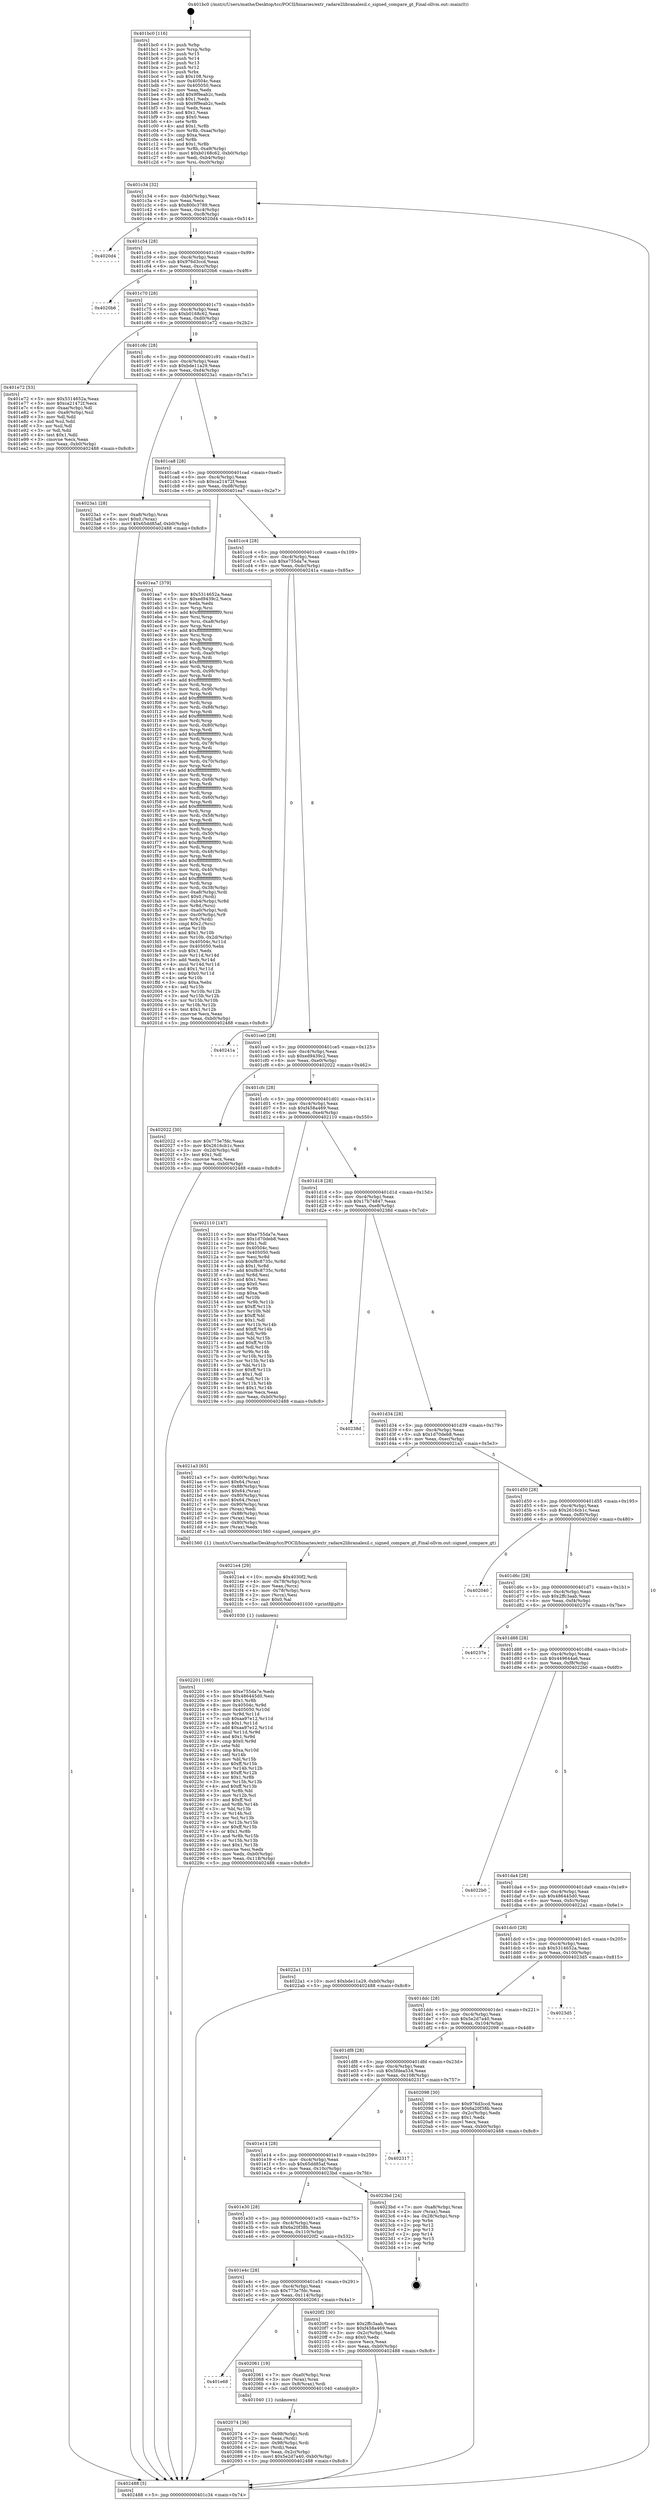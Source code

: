 digraph "0x401bc0" {
  label = "0x401bc0 (/mnt/c/Users/mathe/Desktop/tcc/POCII/binaries/extr_radare2libranalesil.c_signed_compare_gt_Final-ollvm.out::main(0))"
  labelloc = "t"
  node[shape=record]

  Entry [label="",width=0.3,height=0.3,shape=circle,fillcolor=black,style=filled]
  "0x401c34" [label="{
     0x401c34 [32]\l
     | [instrs]\l
     &nbsp;&nbsp;0x401c34 \<+6\>: mov -0xb0(%rbp),%eax\l
     &nbsp;&nbsp;0x401c3a \<+2\>: mov %eax,%ecx\l
     &nbsp;&nbsp;0x401c3c \<+6\>: sub $0x800c3789,%ecx\l
     &nbsp;&nbsp;0x401c42 \<+6\>: mov %eax,-0xc4(%rbp)\l
     &nbsp;&nbsp;0x401c48 \<+6\>: mov %ecx,-0xc8(%rbp)\l
     &nbsp;&nbsp;0x401c4e \<+6\>: je 00000000004020d4 \<main+0x514\>\l
  }"]
  "0x4020d4" [label="{
     0x4020d4\l
  }", style=dashed]
  "0x401c54" [label="{
     0x401c54 [28]\l
     | [instrs]\l
     &nbsp;&nbsp;0x401c54 \<+5\>: jmp 0000000000401c59 \<main+0x99\>\l
     &nbsp;&nbsp;0x401c59 \<+6\>: mov -0xc4(%rbp),%eax\l
     &nbsp;&nbsp;0x401c5f \<+5\>: sub $0x976d3ccd,%eax\l
     &nbsp;&nbsp;0x401c64 \<+6\>: mov %eax,-0xcc(%rbp)\l
     &nbsp;&nbsp;0x401c6a \<+6\>: je 00000000004020b6 \<main+0x4f6\>\l
  }"]
  Exit [label="",width=0.3,height=0.3,shape=circle,fillcolor=black,style=filled,peripheries=2]
  "0x4020b6" [label="{
     0x4020b6\l
  }", style=dashed]
  "0x401c70" [label="{
     0x401c70 [28]\l
     | [instrs]\l
     &nbsp;&nbsp;0x401c70 \<+5\>: jmp 0000000000401c75 \<main+0xb5\>\l
     &nbsp;&nbsp;0x401c75 \<+6\>: mov -0xc4(%rbp),%eax\l
     &nbsp;&nbsp;0x401c7b \<+5\>: sub $0xb0168c62,%eax\l
     &nbsp;&nbsp;0x401c80 \<+6\>: mov %eax,-0xd0(%rbp)\l
     &nbsp;&nbsp;0x401c86 \<+6\>: je 0000000000401e72 \<main+0x2b2\>\l
  }"]
  "0x402201" [label="{
     0x402201 [160]\l
     | [instrs]\l
     &nbsp;&nbsp;0x402201 \<+5\>: mov $0xe755da7e,%edx\l
     &nbsp;&nbsp;0x402206 \<+5\>: mov $0x486445d0,%esi\l
     &nbsp;&nbsp;0x40220b \<+3\>: mov $0x1,%r8b\l
     &nbsp;&nbsp;0x40220e \<+8\>: mov 0x40504c,%r9d\l
     &nbsp;&nbsp;0x402216 \<+8\>: mov 0x405050,%r10d\l
     &nbsp;&nbsp;0x40221e \<+3\>: mov %r9d,%r11d\l
     &nbsp;&nbsp;0x402221 \<+7\>: sub $0xaa97e12,%r11d\l
     &nbsp;&nbsp;0x402228 \<+4\>: sub $0x1,%r11d\l
     &nbsp;&nbsp;0x40222c \<+7\>: add $0xaa97e12,%r11d\l
     &nbsp;&nbsp;0x402233 \<+4\>: imul %r11d,%r9d\l
     &nbsp;&nbsp;0x402237 \<+4\>: and $0x1,%r9d\l
     &nbsp;&nbsp;0x40223b \<+4\>: cmp $0x0,%r9d\l
     &nbsp;&nbsp;0x40223f \<+3\>: sete %bl\l
     &nbsp;&nbsp;0x402242 \<+4\>: cmp $0xa,%r10d\l
     &nbsp;&nbsp;0x402246 \<+4\>: setl %r14b\l
     &nbsp;&nbsp;0x40224a \<+3\>: mov %bl,%r15b\l
     &nbsp;&nbsp;0x40224d \<+4\>: xor $0xff,%r15b\l
     &nbsp;&nbsp;0x402251 \<+3\>: mov %r14b,%r12b\l
     &nbsp;&nbsp;0x402254 \<+4\>: xor $0xff,%r12b\l
     &nbsp;&nbsp;0x402258 \<+4\>: xor $0x1,%r8b\l
     &nbsp;&nbsp;0x40225c \<+3\>: mov %r15b,%r13b\l
     &nbsp;&nbsp;0x40225f \<+4\>: and $0xff,%r13b\l
     &nbsp;&nbsp;0x402263 \<+3\>: and %r8b,%bl\l
     &nbsp;&nbsp;0x402266 \<+3\>: mov %r12b,%cl\l
     &nbsp;&nbsp;0x402269 \<+3\>: and $0xff,%cl\l
     &nbsp;&nbsp;0x40226c \<+3\>: and %r8b,%r14b\l
     &nbsp;&nbsp;0x40226f \<+3\>: or %bl,%r13b\l
     &nbsp;&nbsp;0x402272 \<+3\>: or %r14b,%cl\l
     &nbsp;&nbsp;0x402275 \<+3\>: xor %cl,%r13b\l
     &nbsp;&nbsp;0x402278 \<+3\>: or %r12b,%r15b\l
     &nbsp;&nbsp;0x40227b \<+4\>: xor $0xff,%r15b\l
     &nbsp;&nbsp;0x40227f \<+4\>: or $0x1,%r8b\l
     &nbsp;&nbsp;0x402283 \<+3\>: and %r8b,%r15b\l
     &nbsp;&nbsp;0x402286 \<+3\>: or %r15b,%r13b\l
     &nbsp;&nbsp;0x402289 \<+4\>: test $0x1,%r13b\l
     &nbsp;&nbsp;0x40228d \<+3\>: cmovne %esi,%edx\l
     &nbsp;&nbsp;0x402290 \<+6\>: mov %edx,-0xb0(%rbp)\l
     &nbsp;&nbsp;0x402296 \<+6\>: mov %eax,-0x118(%rbp)\l
     &nbsp;&nbsp;0x40229c \<+5\>: jmp 0000000000402488 \<main+0x8c8\>\l
  }"]
  "0x401e72" [label="{
     0x401e72 [53]\l
     | [instrs]\l
     &nbsp;&nbsp;0x401e72 \<+5\>: mov $0x5314652a,%eax\l
     &nbsp;&nbsp;0x401e77 \<+5\>: mov $0xca21472f,%ecx\l
     &nbsp;&nbsp;0x401e7c \<+6\>: mov -0xaa(%rbp),%dl\l
     &nbsp;&nbsp;0x401e82 \<+7\>: mov -0xa9(%rbp),%sil\l
     &nbsp;&nbsp;0x401e89 \<+3\>: mov %dl,%dil\l
     &nbsp;&nbsp;0x401e8c \<+3\>: and %sil,%dil\l
     &nbsp;&nbsp;0x401e8f \<+3\>: xor %sil,%dl\l
     &nbsp;&nbsp;0x401e92 \<+3\>: or %dl,%dil\l
     &nbsp;&nbsp;0x401e95 \<+4\>: test $0x1,%dil\l
     &nbsp;&nbsp;0x401e99 \<+3\>: cmovne %ecx,%eax\l
     &nbsp;&nbsp;0x401e9c \<+6\>: mov %eax,-0xb0(%rbp)\l
     &nbsp;&nbsp;0x401ea2 \<+5\>: jmp 0000000000402488 \<main+0x8c8\>\l
  }"]
  "0x401c8c" [label="{
     0x401c8c [28]\l
     | [instrs]\l
     &nbsp;&nbsp;0x401c8c \<+5\>: jmp 0000000000401c91 \<main+0xd1\>\l
     &nbsp;&nbsp;0x401c91 \<+6\>: mov -0xc4(%rbp),%eax\l
     &nbsp;&nbsp;0x401c97 \<+5\>: sub $0xbde11a29,%eax\l
     &nbsp;&nbsp;0x401c9c \<+6\>: mov %eax,-0xd4(%rbp)\l
     &nbsp;&nbsp;0x401ca2 \<+6\>: je 00000000004023a1 \<main+0x7e1\>\l
  }"]
  "0x402488" [label="{
     0x402488 [5]\l
     | [instrs]\l
     &nbsp;&nbsp;0x402488 \<+5\>: jmp 0000000000401c34 \<main+0x74\>\l
  }"]
  "0x401bc0" [label="{
     0x401bc0 [116]\l
     | [instrs]\l
     &nbsp;&nbsp;0x401bc0 \<+1\>: push %rbp\l
     &nbsp;&nbsp;0x401bc1 \<+3\>: mov %rsp,%rbp\l
     &nbsp;&nbsp;0x401bc4 \<+2\>: push %r15\l
     &nbsp;&nbsp;0x401bc6 \<+2\>: push %r14\l
     &nbsp;&nbsp;0x401bc8 \<+2\>: push %r13\l
     &nbsp;&nbsp;0x401bca \<+2\>: push %r12\l
     &nbsp;&nbsp;0x401bcc \<+1\>: push %rbx\l
     &nbsp;&nbsp;0x401bcd \<+7\>: sub $0x108,%rsp\l
     &nbsp;&nbsp;0x401bd4 \<+7\>: mov 0x40504c,%eax\l
     &nbsp;&nbsp;0x401bdb \<+7\>: mov 0x405050,%ecx\l
     &nbsp;&nbsp;0x401be2 \<+2\>: mov %eax,%edx\l
     &nbsp;&nbsp;0x401be4 \<+6\>: add $0x9f9eab2c,%edx\l
     &nbsp;&nbsp;0x401bea \<+3\>: sub $0x1,%edx\l
     &nbsp;&nbsp;0x401bed \<+6\>: sub $0x9f9eab2c,%edx\l
     &nbsp;&nbsp;0x401bf3 \<+3\>: imul %edx,%eax\l
     &nbsp;&nbsp;0x401bf6 \<+3\>: and $0x1,%eax\l
     &nbsp;&nbsp;0x401bf9 \<+3\>: cmp $0x0,%eax\l
     &nbsp;&nbsp;0x401bfc \<+4\>: sete %r8b\l
     &nbsp;&nbsp;0x401c00 \<+4\>: and $0x1,%r8b\l
     &nbsp;&nbsp;0x401c04 \<+7\>: mov %r8b,-0xaa(%rbp)\l
     &nbsp;&nbsp;0x401c0b \<+3\>: cmp $0xa,%ecx\l
     &nbsp;&nbsp;0x401c0e \<+4\>: setl %r8b\l
     &nbsp;&nbsp;0x401c12 \<+4\>: and $0x1,%r8b\l
     &nbsp;&nbsp;0x401c16 \<+7\>: mov %r8b,-0xa9(%rbp)\l
     &nbsp;&nbsp;0x401c1d \<+10\>: movl $0xb0168c62,-0xb0(%rbp)\l
     &nbsp;&nbsp;0x401c27 \<+6\>: mov %edi,-0xb4(%rbp)\l
     &nbsp;&nbsp;0x401c2d \<+7\>: mov %rsi,-0xc0(%rbp)\l
  }"]
  "0x4021e4" [label="{
     0x4021e4 [29]\l
     | [instrs]\l
     &nbsp;&nbsp;0x4021e4 \<+10\>: movabs $0x4030f2,%rdi\l
     &nbsp;&nbsp;0x4021ee \<+4\>: mov -0x78(%rbp),%rcx\l
     &nbsp;&nbsp;0x4021f2 \<+2\>: mov %eax,(%rcx)\l
     &nbsp;&nbsp;0x4021f4 \<+4\>: mov -0x78(%rbp),%rcx\l
     &nbsp;&nbsp;0x4021f8 \<+2\>: mov (%rcx),%esi\l
     &nbsp;&nbsp;0x4021fa \<+2\>: mov $0x0,%al\l
     &nbsp;&nbsp;0x4021fc \<+5\>: call 0000000000401030 \<printf@plt\>\l
     | [calls]\l
     &nbsp;&nbsp;0x401030 \{1\} (unknown)\l
  }"]
  "0x4023a1" [label="{
     0x4023a1 [28]\l
     | [instrs]\l
     &nbsp;&nbsp;0x4023a1 \<+7\>: mov -0xa8(%rbp),%rax\l
     &nbsp;&nbsp;0x4023a8 \<+6\>: movl $0x0,(%rax)\l
     &nbsp;&nbsp;0x4023ae \<+10\>: movl $0x65dd85af,-0xb0(%rbp)\l
     &nbsp;&nbsp;0x4023b8 \<+5\>: jmp 0000000000402488 \<main+0x8c8\>\l
  }"]
  "0x401ca8" [label="{
     0x401ca8 [28]\l
     | [instrs]\l
     &nbsp;&nbsp;0x401ca8 \<+5\>: jmp 0000000000401cad \<main+0xed\>\l
     &nbsp;&nbsp;0x401cad \<+6\>: mov -0xc4(%rbp),%eax\l
     &nbsp;&nbsp;0x401cb3 \<+5\>: sub $0xca21472f,%eax\l
     &nbsp;&nbsp;0x401cb8 \<+6\>: mov %eax,-0xd8(%rbp)\l
     &nbsp;&nbsp;0x401cbe \<+6\>: je 0000000000401ea7 \<main+0x2e7\>\l
  }"]
  "0x402074" [label="{
     0x402074 [36]\l
     | [instrs]\l
     &nbsp;&nbsp;0x402074 \<+7\>: mov -0x98(%rbp),%rdi\l
     &nbsp;&nbsp;0x40207b \<+2\>: mov %eax,(%rdi)\l
     &nbsp;&nbsp;0x40207d \<+7\>: mov -0x98(%rbp),%rdi\l
     &nbsp;&nbsp;0x402084 \<+2\>: mov (%rdi),%eax\l
     &nbsp;&nbsp;0x402086 \<+3\>: mov %eax,-0x2c(%rbp)\l
     &nbsp;&nbsp;0x402089 \<+10\>: movl $0x5e2d7a40,-0xb0(%rbp)\l
     &nbsp;&nbsp;0x402093 \<+5\>: jmp 0000000000402488 \<main+0x8c8\>\l
  }"]
  "0x401ea7" [label="{
     0x401ea7 [379]\l
     | [instrs]\l
     &nbsp;&nbsp;0x401ea7 \<+5\>: mov $0x5314652a,%eax\l
     &nbsp;&nbsp;0x401eac \<+5\>: mov $0xed9439c2,%ecx\l
     &nbsp;&nbsp;0x401eb1 \<+2\>: xor %edx,%edx\l
     &nbsp;&nbsp;0x401eb3 \<+3\>: mov %rsp,%rsi\l
     &nbsp;&nbsp;0x401eb6 \<+4\>: add $0xfffffffffffffff0,%rsi\l
     &nbsp;&nbsp;0x401eba \<+3\>: mov %rsi,%rsp\l
     &nbsp;&nbsp;0x401ebd \<+7\>: mov %rsi,-0xa8(%rbp)\l
     &nbsp;&nbsp;0x401ec4 \<+3\>: mov %rsp,%rsi\l
     &nbsp;&nbsp;0x401ec7 \<+4\>: add $0xfffffffffffffff0,%rsi\l
     &nbsp;&nbsp;0x401ecb \<+3\>: mov %rsi,%rsp\l
     &nbsp;&nbsp;0x401ece \<+3\>: mov %rsp,%rdi\l
     &nbsp;&nbsp;0x401ed1 \<+4\>: add $0xfffffffffffffff0,%rdi\l
     &nbsp;&nbsp;0x401ed5 \<+3\>: mov %rdi,%rsp\l
     &nbsp;&nbsp;0x401ed8 \<+7\>: mov %rdi,-0xa0(%rbp)\l
     &nbsp;&nbsp;0x401edf \<+3\>: mov %rsp,%rdi\l
     &nbsp;&nbsp;0x401ee2 \<+4\>: add $0xfffffffffffffff0,%rdi\l
     &nbsp;&nbsp;0x401ee6 \<+3\>: mov %rdi,%rsp\l
     &nbsp;&nbsp;0x401ee9 \<+7\>: mov %rdi,-0x98(%rbp)\l
     &nbsp;&nbsp;0x401ef0 \<+3\>: mov %rsp,%rdi\l
     &nbsp;&nbsp;0x401ef3 \<+4\>: add $0xfffffffffffffff0,%rdi\l
     &nbsp;&nbsp;0x401ef7 \<+3\>: mov %rdi,%rsp\l
     &nbsp;&nbsp;0x401efa \<+7\>: mov %rdi,-0x90(%rbp)\l
     &nbsp;&nbsp;0x401f01 \<+3\>: mov %rsp,%rdi\l
     &nbsp;&nbsp;0x401f04 \<+4\>: add $0xfffffffffffffff0,%rdi\l
     &nbsp;&nbsp;0x401f08 \<+3\>: mov %rdi,%rsp\l
     &nbsp;&nbsp;0x401f0b \<+7\>: mov %rdi,-0x88(%rbp)\l
     &nbsp;&nbsp;0x401f12 \<+3\>: mov %rsp,%rdi\l
     &nbsp;&nbsp;0x401f15 \<+4\>: add $0xfffffffffffffff0,%rdi\l
     &nbsp;&nbsp;0x401f19 \<+3\>: mov %rdi,%rsp\l
     &nbsp;&nbsp;0x401f1c \<+4\>: mov %rdi,-0x80(%rbp)\l
     &nbsp;&nbsp;0x401f20 \<+3\>: mov %rsp,%rdi\l
     &nbsp;&nbsp;0x401f23 \<+4\>: add $0xfffffffffffffff0,%rdi\l
     &nbsp;&nbsp;0x401f27 \<+3\>: mov %rdi,%rsp\l
     &nbsp;&nbsp;0x401f2a \<+4\>: mov %rdi,-0x78(%rbp)\l
     &nbsp;&nbsp;0x401f2e \<+3\>: mov %rsp,%rdi\l
     &nbsp;&nbsp;0x401f31 \<+4\>: add $0xfffffffffffffff0,%rdi\l
     &nbsp;&nbsp;0x401f35 \<+3\>: mov %rdi,%rsp\l
     &nbsp;&nbsp;0x401f38 \<+4\>: mov %rdi,-0x70(%rbp)\l
     &nbsp;&nbsp;0x401f3c \<+3\>: mov %rsp,%rdi\l
     &nbsp;&nbsp;0x401f3f \<+4\>: add $0xfffffffffffffff0,%rdi\l
     &nbsp;&nbsp;0x401f43 \<+3\>: mov %rdi,%rsp\l
     &nbsp;&nbsp;0x401f46 \<+4\>: mov %rdi,-0x68(%rbp)\l
     &nbsp;&nbsp;0x401f4a \<+3\>: mov %rsp,%rdi\l
     &nbsp;&nbsp;0x401f4d \<+4\>: add $0xfffffffffffffff0,%rdi\l
     &nbsp;&nbsp;0x401f51 \<+3\>: mov %rdi,%rsp\l
     &nbsp;&nbsp;0x401f54 \<+4\>: mov %rdi,-0x60(%rbp)\l
     &nbsp;&nbsp;0x401f58 \<+3\>: mov %rsp,%rdi\l
     &nbsp;&nbsp;0x401f5b \<+4\>: add $0xfffffffffffffff0,%rdi\l
     &nbsp;&nbsp;0x401f5f \<+3\>: mov %rdi,%rsp\l
     &nbsp;&nbsp;0x401f62 \<+4\>: mov %rdi,-0x58(%rbp)\l
     &nbsp;&nbsp;0x401f66 \<+3\>: mov %rsp,%rdi\l
     &nbsp;&nbsp;0x401f69 \<+4\>: add $0xfffffffffffffff0,%rdi\l
     &nbsp;&nbsp;0x401f6d \<+3\>: mov %rdi,%rsp\l
     &nbsp;&nbsp;0x401f70 \<+4\>: mov %rdi,-0x50(%rbp)\l
     &nbsp;&nbsp;0x401f74 \<+3\>: mov %rsp,%rdi\l
     &nbsp;&nbsp;0x401f77 \<+4\>: add $0xfffffffffffffff0,%rdi\l
     &nbsp;&nbsp;0x401f7b \<+3\>: mov %rdi,%rsp\l
     &nbsp;&nbsp;0x401f7e \<+4\>: mov %rdi,-0x48(%rbp)\l
     &nbsp;&nbsp;0x401f82 \<+3\>: mov %rsp,%rdi\l
     &nbsp;&nbsp;0x401f85 \<+4\>: add $0xfffffffffffffff0,%rdi\l
     &nbsp;&nbsp;0x401f89 \<+3\>: mov %rdi,%rsp\l
     &nbsp;&nbsp;0x401f8c \<+4\>: mov %rdi,-0x40(%rbp)\l
     &nbsp;&nbsp;0x401f90 \<+3\>: mov %rsp,%rdi\l
     &nbsp;&nbsp;0x401f93 \<+4\>: add $0xfffffffffffffff0,%rdi\l
     &nbsp;&nbsp;0x401f97 \<+3\>: mov %rdi,%rsp\l
     &nbsp;&nbsp;0x401f9a \<+4\>: mov %rdi,-0x38(%rbp)\l
     &nbsp;&nbsp;0x401f9e \<+7\>: mov -0xa8(%rbp),%rdi\l
     &nbsp;&nbsp;0x401fa5 \<+6\>: movl $0x0,(%rdi)\l
     &nbsp;&nbsp;0x401fab \<+7\>: mov -0xb4(%rbp),%r8d\l
     &nbsp;&nbsp;0x401fb2 \<+3\>: mov %r8d,(%rsi)\l
     &nbsp;&nbsp;0x401fb5 \<+7\>: mov -0xa0(%rbp),%rdi\l
     &nbsp;&nbsp;0x401fbc \<+7\>: mov -0xc0(%rbp),%r9\l
     &nbsp;&nbsp;0x401fc3 \<+3\>: mov %r9,(%rdi)\l
     &nbsp;&nbsp;0x401fc6 \<+3\>: cmpl $0x2,(%rsi)\l
     &nbsp;&nbsp;0x401fc9 \<+4\>: setne %r10b\l
     &nbsp;&nbsp;0x401fcd \<+4\>: and $0x1,%r10b\l
     &nbsp;&nbsp;0x401fd1 \<+4\>: mov %r10b,-0x2d(%rbp)\l
     &nbsp;&nbsp;0x401fd5 \<+8\>: mov 0x40504c,%r11d\l
     &nbsp;&nbsp;0x401fdd \<+7\>: mov 0x405050,%ebx\l
     &nbsp;&nbsp;0x401fe4 \<+3\>: sub $0x1,%edx\l
     &nbsp;&nbsp;0x401fe7 \<+3\>: mov %r11d,%r14d\l
     &nbsp;&nbsp;0x401fea \<+3\>: add %edx,%r14d\l
     &nbsp;&nbsp;0x401fed \<+4\>: imul %r14d,%r11d\l
     &nbsp;&nbsp;0x401ff1 \<+4\>: and $0x1,%r11d\l
     &nbsp;&nbsp;0x401ff5 \<+4\>: cmp $0x0,%r11d\l
     &nbsp;&nbsp;0x401ff9 \<+4\>: sete %r10b\l
     &nbsp;&nbsp;0x401ffd \<+3\>: cmp $0xa,%ebx\l
     &nbsp;&nbsp;0x402000 \<+4\>: setl %r15b\l
     &nbsp;&nbsp;0x402004 \<+3\>: mov %r10b,%r12b\l
     &nbsp;&nbsp;0x402007 \<+3\>: and %r15b,%r12b\l
     &nbsp;&nbsp;0x40200a \<+3\>: xor %r15b,%r10b\l
     &nbsp;&nbsp;0x40200d \<+3\>: or %r10b,%r12b\l
     &nbsp;&nbsp;0x402010 \<+4\>: test $0x1,%r12b\l
     &nbsp;&nbsp;0x402014 \<+3\>: cmovne %ecx,%eax\l
     &nbsp;&nbsp;0x402017 \<+6\>: mov %eax,-0xb0(%rbp)\l
     &nbsp;&nbsp;0x40201d \<+5\>: jmp 0000000000402488 \<main+0x8c8\>\l
  }"]
  "0x401cc4" [label="{
     0x401cc4 [28]\l
     | [instrs]\l
     &nbsp;&nbsp;0x401cc4 \<+5\>: jmp 0000000000401cc9 \<main+0x109\>\l
     &nbsp;&nbsp;0x401cc9 \<+6\>: mov -0xc4(%rbp),%eax\l
     &nbsp;&nbsp;0x401ccf \<+5\>: sub $0xe755da7e,%eax\l
     &nbsp;&nbsp;0x401cd4 \<+6\>: mov %eax,-0xdc(%rbp)\l
     &nbsp;&nbsp;0x401cda \<+6\>: je 000000000040241a \<main+0x85a\>\l
  }"]
  "0x401e68" [label="{
     0x401e68\l
  }", style=dashed]
  "0x402061" [label="{
     0x402061 [19]\l
     | [instrs]\l
     &nbsp;&nbsp;0x402061 \<+7\>: mov -0xa0(%rbp),%rax\l
     &nbsp;&nbsp;0x402068 \<+3\>: mov (%rax),%rax\l
     &nbsp;&nbsp;0x40206b \<+4\>: mov 0x8(%rax),%rdi\l
     &nbsp;&nbsp;0x40206f \<+5\>: call 0000000000401040 \<atoi@plt\>\l
     | [calls]\l
     &nbsp;&nbsp;0x401040 \{1\} (unknown)\l
  }"]
  "0x40241a" [label="{
     0x40241a\l
  }", style=dashed]
  "0x401ce0" [label="{
     0x401ce0 [28]\l
     | [instrs]\l
     &nbsp;&nbsp;0x401ce0 \<+5\>: jmp 0000000000401ce5 \<main+0x125\>\l
     &nbsp;&nbsp;0x401ce5 \<+6\>: mov -0xc4(%rbp),%eax\l
     &nbsp;&nbsp;0x401ceb \<+5\>: sub $0xed9439c2,%eax\l
     &nbsp;&nbsp;0x401cf0 \<+6\>: mov %eax,-0xe0(%rbp)\l
     &nbsp;&nbsp;0x401cf6 \<+6\>: je 0000000000402022 \<main+0x462\>\l
  }"]
  "0x401e4c" [label="{
     0x401e4c [28]\l
     | [instrs]\l
     &nbsp;&nbsp;0x401e4c \<+5\>: jmp 0000000000401e51 \<main+0x291\>\l
     &nbsp;&nbsp;0x401e51 \<+6\>: mov -0xc4(%rbp),%eax\l
     &nbsp;&nbsp;0x401e57 \<+5\>: sub $0x773e7fdc,%eax\l
     &nbsp;&nbsp;0x401e5c \<+6\>: mov %eax,-0x114(%rbp)\l
     &nbsp;&nbsp;0x401e62 \<+6\>: je 0000000000402061 \<main+0x4a1\>\l
  }"]
  "0x402022" [label="{
     0x402022 [30]\l
     | [instrs]\l
     &nbsp;&nbsp;0x402022 \<+5\>: mov $0x773e7fdc,%eax\l
     &nbsp;&nbsp;0x402027 \<+5\>: mov $0x2616cb1c,%ecx\l
     &nbsp;&nbsp;0x40202c \<+3\>: mov -0x2d(%rbp),%dl\l
     &nbsp;&nbsp;0x40202f \<+3\>: test $0x1,%dl\l
     &nbsp;&nbsp;0x402032 \<+3\>: cmovne %ecx,%eax\l
     &nbsp;&nbsp;0x402035 \<+6\>: mov %eax,-0xb0(%rbp)\l
     &nbsp;&nbsp;0x40203b \<+5\>: jmp 0000000000402488 \<main+0x8c8\>\l
  }"]
  "0x401cfc" [label="{
     0x401cfc [28]\l
     | [instrs]\l
     &nbsp;&nbsp;0x401cfc \<+5\>: jmp 0000000000401d01 \<main+0x141\>\l
     &nbsp;&nbsp;0x401d01 \<+6\>: mov -0xc4(%rbp),%eax\l
     &nbsp;&nbsp;0x401d07 \<+5\>: sub $0xf458a469,%eax\l
     &nbsp;&nbsp;0x401d0c \<+6\>: mov %eax,-0xe4(%rbp)\l
     &nbsp;&nbsp;0x401d12 \<+6\>: je 0000000000402110 \<main+0x550\>\l
  }"]
  "0x4020f2" [label="{
     0x4020f2 [30]\l
     | [instrs]\l
     &nbsp;&nbsp;0x4020f2 \<+5\>: mov $0x2ffc3aab,%eax\l
     &nbsp;&nbsp;0x4020f7 \<+5\>: mov $0xf458a469,%ecx\l
     &nbsp;&nbsp;0x4020fc \<+3\>: mov -0x2c(%rbp),%edx\l
     &nbsp;&nbsp;0x4020ff \<+3\>: cmp $0x0,%edx\l
     &nbsp;&nbsp;0x402102 \<+3\>: cmove %ecx,%eax\l
     &nbsp;&nbsp;0x402105 \<+6\>: mov %eax,-0xb0(%rbp)\l
     &nbsp;&nbsp;0x40210b \<+5\>: jmp 0000000000402488 \<main+0x8c8\>\l
  }"]
  "0x402110" [label="{
     0x402110 [147]\l
     | [instrs]\l
     &nbsp;&nbsp;0x402110 \<+5\>: mov $0xe755da7e,%eax\l
     &nbsp;&nbsp;0x402115 \<+5\>: mov $0x1d70deb8,%ecx\l
     &nbsp;&nbsp;0x40211a \<+2\>: mov $0x1,%dl\l
     &nbsp;&nbsp;0x40211c \<+7\>: mov 0x40504c,%esi\l
     &nbsp;&nbsp;0x402123 \<+7\>: mov 0x405050,%edi\l
     &nbsp;&nbsp;0x40212a \<+3\>: mov %esi,%r8d\l
     &nbsp;&nbsp;0x40212d \<+7\>: sub $0xf8c8735c,%r8d\l
     &nbsp;&nbsp;0x402134 \<+4\>: sub $0x1,%r8d\l
     &nbsp;&nbsp;0x402138 \<+7\>: add $0xf8c8735c,%r8d\l
     &nbsp;&nbsp;0x40213f \<+4\>: imul %r8d,%esi\l
     &nbsp;&nbsp;0x402143 \<+3\>: and $0x1,%esi\l
     &nbsp;&nbsp;0x402146 \<+3\>: cmp $0x0,%esi\l
     &nbsp;&nbsp;0x402149 \<+4\>: sete %r9b\l
     &nbsp;&nbsp;0x40214d \<+3\>: cmp $0xa,%edi\l
     &nbsp;&nbsp;0x402150 \<+4\>: setl %r10b\l
     &nbsp;&nbsp;0x402154 \<+3\>: mov %r9b,%r11b\l
     &nbsp;&nbsp;0x402157 \<+4\>: xor $0xff,%r11b\l
     &nbsp;&nbsp;0x40215b \<+3\>: mov %r10b,%bl\l
     &nbsp;&nbsp;0x40215e \<+3\>: xor $0xff,%bl\l
     &nbsp;&nbsp;0x402161 \<+3\>: xor $0x1,%dl\l
     &nbsp;&nbsp;0x402164 \<+3\>: mov %r11b,%r14b\l
     &nbsp;&nbsp;0x402167 \<+4\>: and $0xff,%r14b\l
     &nbsp;&nbsp;0x40216b \<+3\>: and %dl,%r9b\l
     &nbsp;&nbsp;0x40216e \<+3\>: mov %bl,%r15b\l
     &nbsp;&nbsp;0x402171 \<+4\>: and $0xff,%r15b\l
     &nbsp;&nbsp;0x402175 \<+3\>: and %dl,%r10b\l
     &nbsp;&nbsp;0x402178 \<+3\>: or %r9b,%r14b\l
     &nbsp;&nbsp;0x40217b \<+3\>: or %r10b,%r15b\l
     &nbsp;&nbsp;0x40217e \<+3\>: xor %r15b,%r14b\l
     &nbsp;&nbsp;0x402181 \<+3\>: or %bl,%r11b\l
     &nbsp;&nbsp;0x402184 \<+4\>: xor $0xff,%r11b\l
     &nbsp;&nbsp;0x402188 \<+3\>: or $0x1,%dl\l
     &nbsp;&nbsp;0x40218b \<+3\>: and %dl,%r11b\l
     &nbsp;&nbsp;0x40218e \<+3\>: or %r11b,%r14b\l
     &nbsp;&nbsp;0x402191 \<+4\>: test $0x1,%r14b\l
     &nbsp;&nbsp;0x402195 \<+3\>: cmovne %ecx,%eax\l
     &nbsp;&nbsp;0x402198 \<+6\>: mov %eax,-0xb0(%rbp)\l
     &nbsp;&nbsp;0x40219e \<+5\>: jmp 0000000000402488 \<main+0x8c8\>\l
  }"]
  "0x401d18" [label="{
     0x401d18 [28]\l
     | [instrs]\l
     &nbsp;&nbsp;0x401d18 \<+5\>: jmp 0000000000401d1d \<main+0x15d\>\l
     &nbsp;&nbsp;0x401d1d \<+6\>: mov -0xc4(%rbp),%eax\l
     &nbsp;&nbsp;0x401d23 \<+5\>: sub $0x17b74847,%eax\l
     &nbsp;&nbsp;0x401d28 \<+6\>: mov %eax,-0xe8(%rbp)\l
     &nbsp;&nbsp;0x401d2e \<+6\>: je 000000000040238d \<main+0x7cd\>\l
  }"]
  "0x401e30" [label="{
     0x401e30 [28]\l
     | [instrs]\l
     &nbsp;&nbsp;0x401e30 \<+5\>: jmp 0000000000401e35 \<main+0x275\>\l
     &nbsp;&nbsp;0x401e35 \<+6\>: mov -0xc4(%rbp),%eax\l
     &nbsp;&nbsp;0x401e3b \<+5\>: sub $0x6a20f38b,%eax\l
     &nbsp;&nbsp;0x401e40 \<+6\>: mov %eax,-0x110(%rbp)\l
     &nbsp;&nbsp;0x401e46 \<+6\>: je 00000000004020f2 \<main+0x532\>\l
  }"]
  "0x40238d" [label="{
     0x40238d\l
  }", style=dashed]
  "0x401d34" [label="{
     0x401d34 [28]\l
     | [instrs]\l
     &nbsp;&nbsp;0x401d34 \<+5\>: jmp 0000000000401d39 \<main+0x179\>\l
     &nbsp;&nbsp;0x401d39 \<+6\>: mov -0xc4(%rbp),%eax\l
     &nbsp;&nbsp;0x401d3f \<+5\>: sub $0x1d70deb8,%eax\l
     &nbsp;&nbsp;0x401d44 \<+6\>: mov %eax,-0xec(%rbp)\l
     &nbsp;&nbsp;0x401d4a \<+6\>: je 00000000004021a3 \<main+0x5e3\>\l
  }"]
  "0x4023bd" [label="{
     0x4023bd [24]\l
     | [instrs]\l
     &nbsp;&nbsp;0x4023bd \<+7\>: mov -0xa8(%rbp),%rax\l
     &nbsp;&nbsp;0x4023c4 \<+2\>: mov (%rax),%eax\l
     &nbsp;&nbsp;0x4023c6 \<+4\>: lea -0x28(%rbp),%rsp\l
     &nbsp;&nbsp;0x4023ca \<+1\>: pop %rbx\l
     &nbsp;&nbsp;0x4023cb \<+2\>: pop %r12\l
     &nbsp;&nbsp;0x4023cd \<+2\>: pop %r13\l
     &nbsp;&nbsp;0x4023cf \<+2\>: pop %r14\l
     &nbsp;&nbsp;0x4023d1 \<+2\>: pop %r15\l
     &nbsp;&nbsp;0x4023d3 \<+1\>: pop %rbp\l
     &nbsp;&nbsp;0x4023d4 \<+1\>: ret\l
  }"]
  "0x4021a3" [label="{
     0x4021a3 [65]\l
     | [instrs]\l
     &nbsp;&nbsp;0x4021a3 \<+7\>: mov -0x90(%rbp),%rax\l
     &nbsp;&nbsp;0x4021aa \<+6\>: movl $0x64,(%rax)\l
     &nbsp;&nbsp;0x4021b0 \<+7\>: mov -0x88(%rbp),%rax\l
     &nbsp;&nbsp;0x4021b7 \<+6\>: movl $0x64,(%rax)\l
     &nbsp;&nbsp;0x4021bd \<+4\>: mov -0x80(%rbp),%rax\l
     &nbsp;&nbsp;0x4021c1 \<+6\>: movl $0x64,(%rax)\l
     &nbsp;&nbsp;0x4021c7 \<+7\>: mov -0x90(%rbp),%rax\l
     &nbsp;&nbsp;0x4021ce \<+2\>: mov (%rax),%edi\l
     &nbsp;&nbsp;0x4021d0 \<+7\>: mov -0x88(%rbp),%rax\l
     &nbsp;&nbsp;0x4021d7 \<+2\>: mov (%rax),%esi\l
     &nbsp;&nbsp;0x4021d9 \<+4\>: mov -0x80(%rbp),%rax\l
     &nbsp;&nbsp;0x4021dd \<+2\>: mov (%rax),%edx\l
     &nbsp;&nbsp;0x4021df \<+5\>: call 0000000000401560 \<signed_compare_gt\>\l
     | [calls]\l
     &nbsp;&nbsp;0x401560 \{1\} (/mnt/c/Users/mathe/Desktop/tcc/POCII/binaries/extr_radare2libranalesil.c_signed_compare_gt_Final-ollvm.out::signed_compare_gt)\l
  }"]
  "0x401d50" [label="{
     0x401d50 [28]\l
     | [instrs]\l
     &nbsp;&nbsp;0x401d50 \<+5\>: jmp 0000000000401d55 \<main+0x195\>\l
     &nbsp;&nbsp;0x401d55 \<+6\>: mov -0xc4(%rbp),%eax\l
     &nbsp;&nbsp;0x401d5b \<+5\>: sub $0x2616cb1c,%eax\l
     &nbsp;&nbsp;0x401d60 \<+6\>: mov %eax,-0xf0(%rbp)\l
     &nbsp;&nbsp;0x401d66 \<+6\>: je 0000000000402040 \<main+0x480\>\l
  }"]
  "0x401e14" [label="{
     0x401e14 [28]\l
     | [instrs]\l
     &nbsp;&nbsp;0x401e14 \<+5\>: jmp 0000000000401e19 \<main+0x259\>\l
     &nbsp;&nbsp;0x401e19 \<+6\>: mov -0xc4(%rbp),%eax\l
     &nbsp;&nbsp;0x401e1f \<+5\>: sub $0x65dd85af,%eax\l
     &nbsp;&nbsp;0x401e24 \<+6\>: mov %eax,-0x10c(%rbp)\l
     &nbsp;&nbsp;0x401e2a \<+6\>: je 00000000004023bd \<main+0x7fd\>\l
  }"]
  "0x402040" [label="{
     0x402040\l
  }", style=dashed]
  "0x401d6c" [label="{
     0x401d6c [28]\l
     | [instrs]\l
     &nbsp;&nbsp;0x401d6c \<+5\>: jmp 0000000000401d71 \<main+0x1b1\>\l
     &nbsp;&nbsp;0x401d71 \<+6\>: mov -0xc4(%rbp),%eax\l
     &nbsp;&nbsp;0x401d77 \<+5\>: sub $0x2ffc3aab,%eax\l
     &nbsp;&nbsp;0x401d7c \<+6\>: mov %eax,-0xf4(%rbp)\l
     &nbsp;&nbsp;0x401d82 \<+6\>: je 000000000040237e \<main+0x7be\>\l
  }"]
  "0x402317" [label="{
     0x402317\l
  }", style=dashed]
  "0x40237e" [label="{
     0x40237e\l
  }", style=dashed]
  "0x401d88" [label="{
     0x401d88 [28]\l
     | [instrs]\l
     &nbsp;&nbsp;0x401d88 \<+5\>: jmp 0000000000401d8d \<main+0x1cd\>\l
     &nbsp;&nbsp;0x401d8d \<+6\>: mov -0xc4(%rbp),%eax\l
     &nbsp;&nbsp;0x401d93 \<+5\>: sub $0x449644a6,%eax\l
     &nbsp;&nbsp;0x401d98 \<+6\>: mov %eax,-0xf8(%rbp)\l
     &nbsp;&nbsp;0x401d9e \<+6\>: je 00000000004022b0 \<main+0x6f0\>\l
  }"]
  "0x401df8" [label="{
     0x401df8 [28]\l
     | [instrs]\l
     &nbsp;&nbsp;0x401df8 \<+5\>: jmp 0000000000401dfd \<main+0x23d\>\l
     &nbsp;&nbsp;0x401dfd \<+6\>: mov -0xc4(%rbp),%eax\l
     &nbsp;&nbsp;0x401e03 \<+5\>: sub $0x5fdea534,%eax\l
     &nbsp;&nbsp;0x401e08 \<+6\>: mov %eax,-0x108(%rbp)\l
     &nbsp;&nbsp;0x401e0e \<+6\>: je 0000000000402317 \<main+0x757\>\l
  }"]
  "0x4022b0" [label="{
     0x4022b0\l
  }", style=dashed]
  "0x401da4" [label="{
     0x401da4 [28]\l
     | [instrs]\l
     &nbsp;&nbsp;0x401da4 \<+5\>: jmp 0000000000401da9 \<main+0x1e9\>\l
     &nbsp;&nbsp;0x401da9 \<+6\>: mov -0xc4(%rbp),%eax\l
     &nbsp;&nbsp;0x401daf \<+5\>: sub $0x486445d0,%eax\l
     &nbsp;&nbsp;0x401db4 \<+6\>: mov %eax,-0xfc(%rbp)\l
     &nbsp;&nbsp;0x401dba \<+6\>: je 00000000004022a1 \<main+0x6e1\>\l
  }"]
  "0x402098" [label="{
     0x402098 [30]\l
     | [instrs]\l
     &nbsp;&nbsp;0x402098 \<+5\>: mov $0x976d3ccd,%eax\l
     &nbsp;&nbsp;0x40209d \<+5\>: mov $0x6a20f38b,%ecx\l
     &nbsp;&nbsp;0x4020a2 \<+3\>: mov -0x2c(%rbp),%edx\l
     &nbsp;&nbsp;0x4020a5 \<+3\>: cmp $0x1,%edx\l
     &nbsp;&nbsp;0x4020a8 \<+3\>: cmovl %ecx,%eax\l
     &nbsp;&nbsp;0x4020ab \<+6\>: mov %eax,-0xb0(%rbp)\l
     &nbsp;&nbsp;0x4020b1 \<+5\>: jmp 0000000000402488 \<main+0x8c8\>\l
  }"]
  "0x4022a1" [label="{
     0x4022a1 [15]\l
     | [instrs]\l
     &nbsp;&nbsp;0x4022a1 \<+10\>: movl $0xbde11a29,-0xb0(%rbp)\l
     &nbsp;&nbsp;0x4022ab \<+5\>: jmp 0000000000402488 \<main+0x8c8\>\l
  }"]
  "0x401dc0" [label="{
     0x401dc0 [28]\l
     | [instrs]\l
     &nbsp;&nbsp;0x401dc0 \<+5\>: jmp 0000000000401dc5 \<main+0x205\>\l
     &nbsp;&nbsp;0x401dc5 \<+6\>: mov -0xc4(%rbp),%eax\l
     &nbsp;&nbsp;0x401dcb \<+5\>: sub $0x5314652a,%eax\l
     &nbsp;&nbsp;0x401dd0 \<+6\>: mov %eax,-0x100(%rbp)\l
     &nbsp;&nbsp;0x401dd6 \<+6\>: je 00000000004023d5 \<main+0x815\>\l
  }"]
  "0x401ddc" [label="{
     0x401ddc [28]\l
     | [instrs]\l
     &nbsp;&nbsp;0x401ddc \<+5\>: jmp 0000000000401de1 \<main+0x221\>\l
     &nbsp;&nbsp;0x401de1 \<+6\>: mov -0xc4(%rbp),%eax\l
     &nbsp;&nbsp;0x401de7 \<+5\>: sub $0x5e2d7a40,%eax\l
     &nbsp;&nbsp;0x401dec \<+6\>: mov %eax,-0x104(%rbp)\l
     &nbsp;&nbsp;0x401df2 \<+6\>: je 0000000000402098 \<main+0x4d8\>\l
  }"]
  "0x4023d5" [label="{
     0x4023d5\l
  }", style=dashed]
  Entry -> "0x401bc0" [label=" 1"]
  "0x401c34" -> "0x4020d4" [label=" 0"]
  "0x401c34" -> "0x401c54" [label=" 11"]
  "0x4023bd" -> Exit [label=" 1"]
  "0x401c54" -> "0x4020b6" [label=" 0"]
  "0x401c54" -> "0x401c70" [label=" 11"]
  "0x4023a1" -> "0x402488" [label=" 1"]
  "0x401c70" -> "0x401e72" [label=" 1"]
  "0x401c70" -> "0x401c8c" [label=" 10"]
  "0x401e72" -> "0x402488" [label=" 1"]
  "0x401bc0" -> "0x401c34" [label=" 1"]
  "0x402488" -> "0x401c34" [label=" 10"]
  "0x4022a1" -> "0x402488" [label=" 1"]
  "0x401c8c" -> "0x4023a1" [label=" 1"]
  "0x401c8c" -> "0x401ca8" [label=" 9"]
  "0x402201" -> "0x402488" [label=" 1"]
  "0x401ca8" -> "0x401ea7" [label=" 1"]
  "0x401ca8" -> "0x401cc4" [label=" 8"]
  "0x4021e4" -> "0x402201" [label=" 1"]
  "0x401ea7" -> "0x402488" [label=" 1"]
  "0x4021a3" -> "0x4021e4" [label=" 1"]
  "0x401cc4" -> "0x40241a" [label=" 0"]
  "0x401cc4" -> "0x401ce0" [label=" 8"]
  "0x402110" -> "0x402488" [label=" 1"]
  "0x401ce0" -> "0x402022" [label=" 1"]
  "0x401ce0" -> "0x401cfc" [label=" 7"]
  "0x402022" -> "0x402488" [label=" 1"]
  "0x402098" -> "0x402488" [label=" 1"]
  "0x401cfc" -> "0x402110" [label=" 1"]
  "0x401cfc" -> "0x401d18" [label=" 6"]
  "0x402074" -> "0x402488" [label=" 1"]
  "0x401d18" -> "0x40238d" [label=" 0"]
  "0x401d18" -> "0x401d34" [label=" 6"]
  "0x401e4c" -> "0x401e68" [label=" 0"]
  "0x401d34" -> "0x4021a3" [label=" 1"]
  "0x401d34" -> "0x401d50" [label=" 5"]
  "0x401e4c" -> "0x402061" [label=" 1"]
  "0x401d50" -> "0x402040" [label=" 0"]
  "0x401d50" -> "0x401d6c" [label=" 5"]
  "0x401e30" -> "0x401e4c" [label=" 1"]
  "0x401d6c" -> "0x40237e" [label=" 0"]
  "0x401d6c" -> "0x401d88" [label=" 5"]
  "0x401e30" -> "0x4020f2" [label=" 1"]
  "0x401d88" -> "0x4022b0" [label=" 0"]
  "0x401d88" -> "0x401da4" [label=" 5"]
  "0x401e14" -> "0x401e30" [label=" 2"]
  "0x401da4" -> "0x4022a1" [label=" 1"]
  "0x401da4" -> "0x401dc0" [label=" 4"]
  "0x401e14" -> "0x4023bd" [label=" 1"]
  "0x401dc0" -> "0x4023d5" [label=" 0"]
  "0x401dc0" -> "0x401ddc" [label=" 4"]
  "0x4020f2" -> "0x402488" [label=" 1"]
  "0x401ddc" -> "0x402098" [label=" 1"]
  "0x401ddc" -> "0x401df8" [label=" 3"]
  "0x402061" -> "0x402074" [label=" 1"]
  "0x401df8" -> "0x402317" [label=" 0"]
  "0x401df8" -> "0x401e14" [label=" 3"]
}
